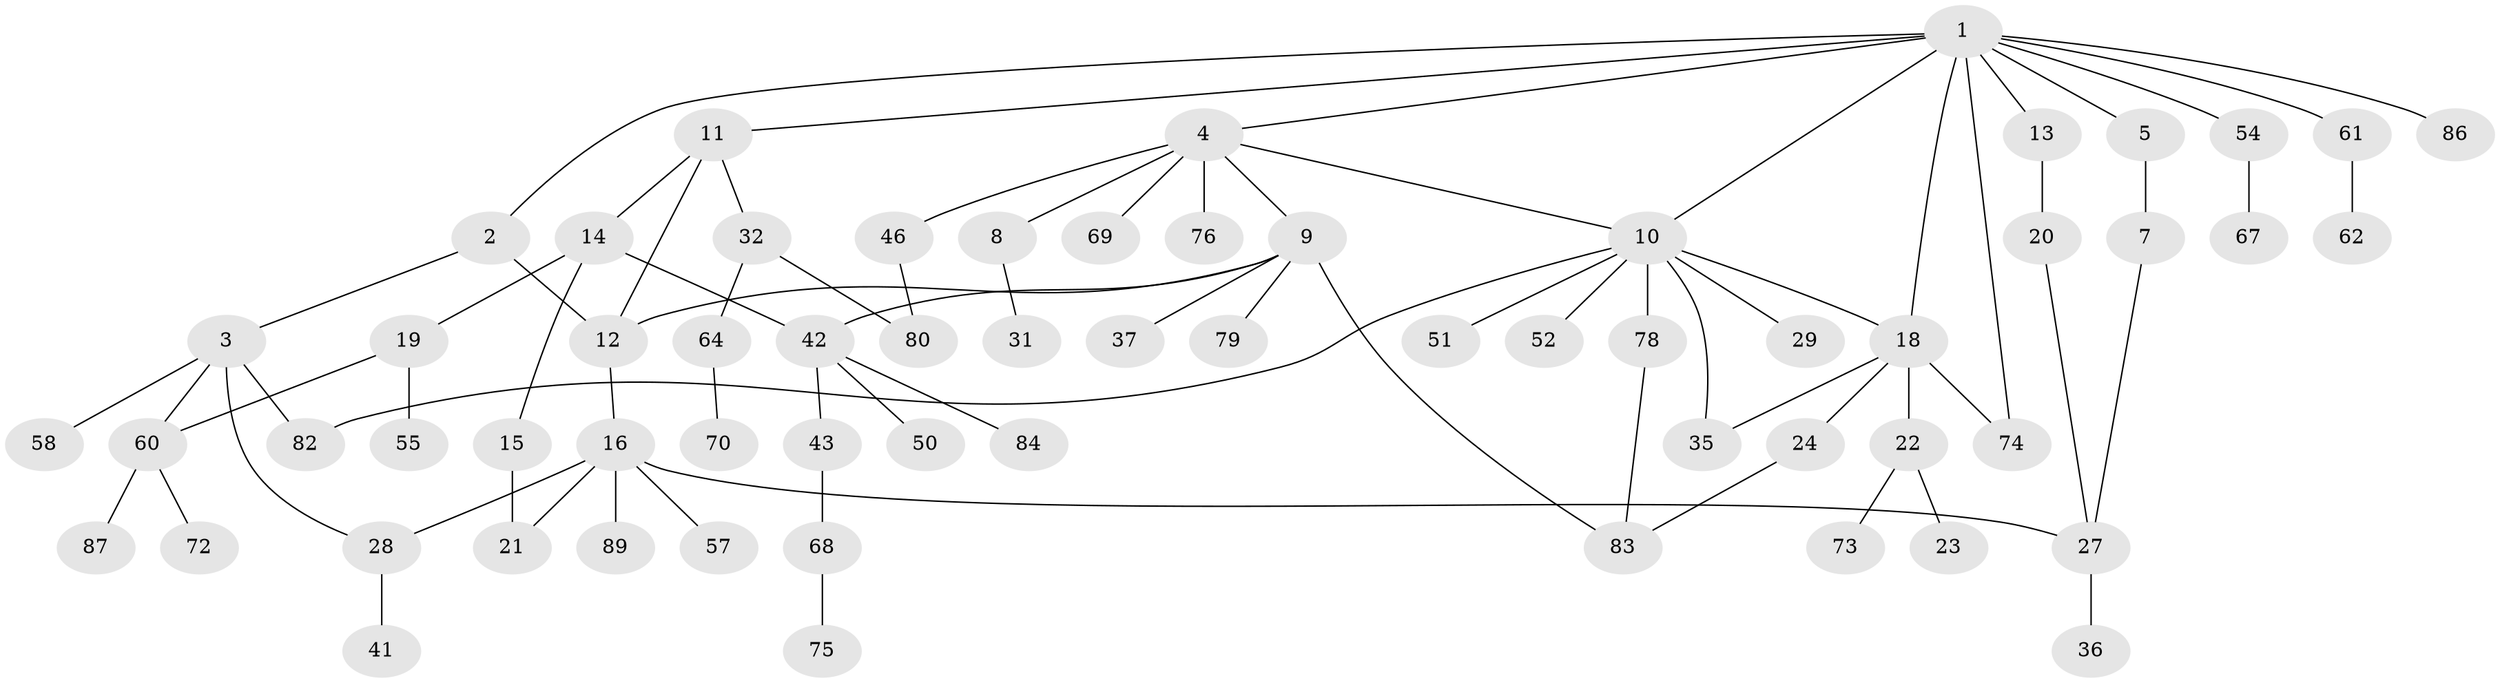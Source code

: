 // Generated by graph-tools (version 1.1) at 2025/51/02/27/25 19:51:40]
// undirected, 63 vertices, 78 edges
graph export_dot {
graph [start="1"]
  node [color=gray90,style=filled];
  1 [super="+39"];
  2 [super="+66"];
  3 [super="+47"];
  4 [super="+6"];
  5;
  7 [super="+48"];
  8;
  9 [super="+17"];
  10 [super="+38"];
  11 [super="+30"];
  12;
  13;
  14;
  15;
  16 [super="+25"];
  18;
  19 [super="+49"];
  20 [super="+81"];
  21 [super="+26"];
  22 [super="+56"];
  23 [super="+44"];
  24 [super="+53"];
  27;
  28;
  29 [super="+34"];
  31;
  32 [super="+33"];
  35 [super="+40"];
  36 [super="+85"];
  37 [super="+88"];
  41;
  42 [super="+45"];
  43;
  46;
  50;
  51;
  52;
  54 [super="+63"];
  55 [super="+59"];
  57;
  58;
  60;
  61;
  62 [super="+90"];
  64 [super="+65"];
  67;
  68 [super="+71"];
  69;
  70;
  72;
  73;
  74 [super="+77"];
  75;
  76;
  78;
  79;
  80;
  82;
  83;
  84;
  86;
  87;
  89;
  1 -- 2;
  1 -- 4;
  1 -- 5;
  1 -- 11;
  1 -- 13;
  1 -- 18;
  1 -- 61;
  1 -- 74;
  1 -- 86;
  1 -- 54;
  1 -- 10;
  2 -- 3;
  2 -- 12;
  3 -- 58;
  3 -- 82;
  3 -- 28;
  3 -- 60;
  4 -- 8;
  4 -- 9;
  4 -- 46;
  4 -- 69;
  4 -- 76;
  4 -- 10;
  5 -- 7;
  7 -- 27;
  8 -- 31;
  9 -- 37;
  9 -- 83;
  9 -- 42;
  9 -- 12;
  9 -- 79;
  10 -- 29;
  10 -- 35;
  10 -- 18;
  10 -- 82;
  10 -- 51;
  10 -- 52;
  10 -- 78;
  11 -- 14;
  11 -- 32;
  11 -- 12;
  12 -- 16;
  13 -- 20;
  14 -- 15;
  14 -- 19;
  14 -- 42;
  15 -- 21;
  16 -- 27;
  16 -- 57;
  16 -- 89;
  16 -- 28;
  16 -- 21;
  18 -- 22;
  18 -- 24;
  18 -- 35;
  18 -- 74;
  19 -- 55;
  19 -- 60;
  20 -- 27;
  22 -- 23;
  22 -- 73;
  24 -- 83;
  27 -- 36;
  28 -- 41;
  32 -- 80;
  32 -- 64;
  42 -- 43;
  42 -- 84;
  42 -- 50;
  43 -- 68;
  46 -- 80;
  54 -- 67;
  60 -- 72;
  60 -- 87;
  61 -- 62;
  64 -- 70;
  68 -- 75;
  78 -- 83;
}
